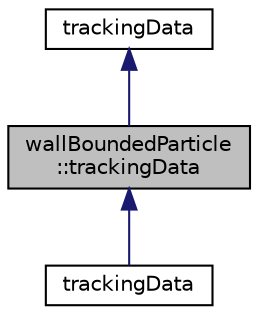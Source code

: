 digraph "wallBoundedParticle::trackingData"
{
  bgcolor="transparent";
  edge [fontname="Helvetica",fontsize="10",labelfontname="Helvetica",labelfontsize="10"];
  node [fontname="Helvetica",fontsize="10",shape=record];
  Node1 [label="wallBoundedParticle\l::trackingData",height=0.2,width=0.4,color="black", fillcolor="grey75", style="filled" fontcolor="black"];
  Node2 -> Node1 [dir="back",color="midnightblue",fontsize="10",style="solid",fontname="Helvetica"];
  Node2 [label="trackingData",height=0.2,width=0.4,color="black",URL="$classFoam_1_1particle_1_1trackingData.html"];
  Node1 -> Node3 [dir="back",color="midnightblue",fontsize="10",style="solid",fontname="Helvetica"];
  Node3 [label="trackingData",height=0.2,width=0.4,color="black",URL="$classFoam_1_1wallBoundedStreamLineParticle_1_1trackingData.html",tooltip="Class used to pass tracking data to the trackToEdge function. "];
}
